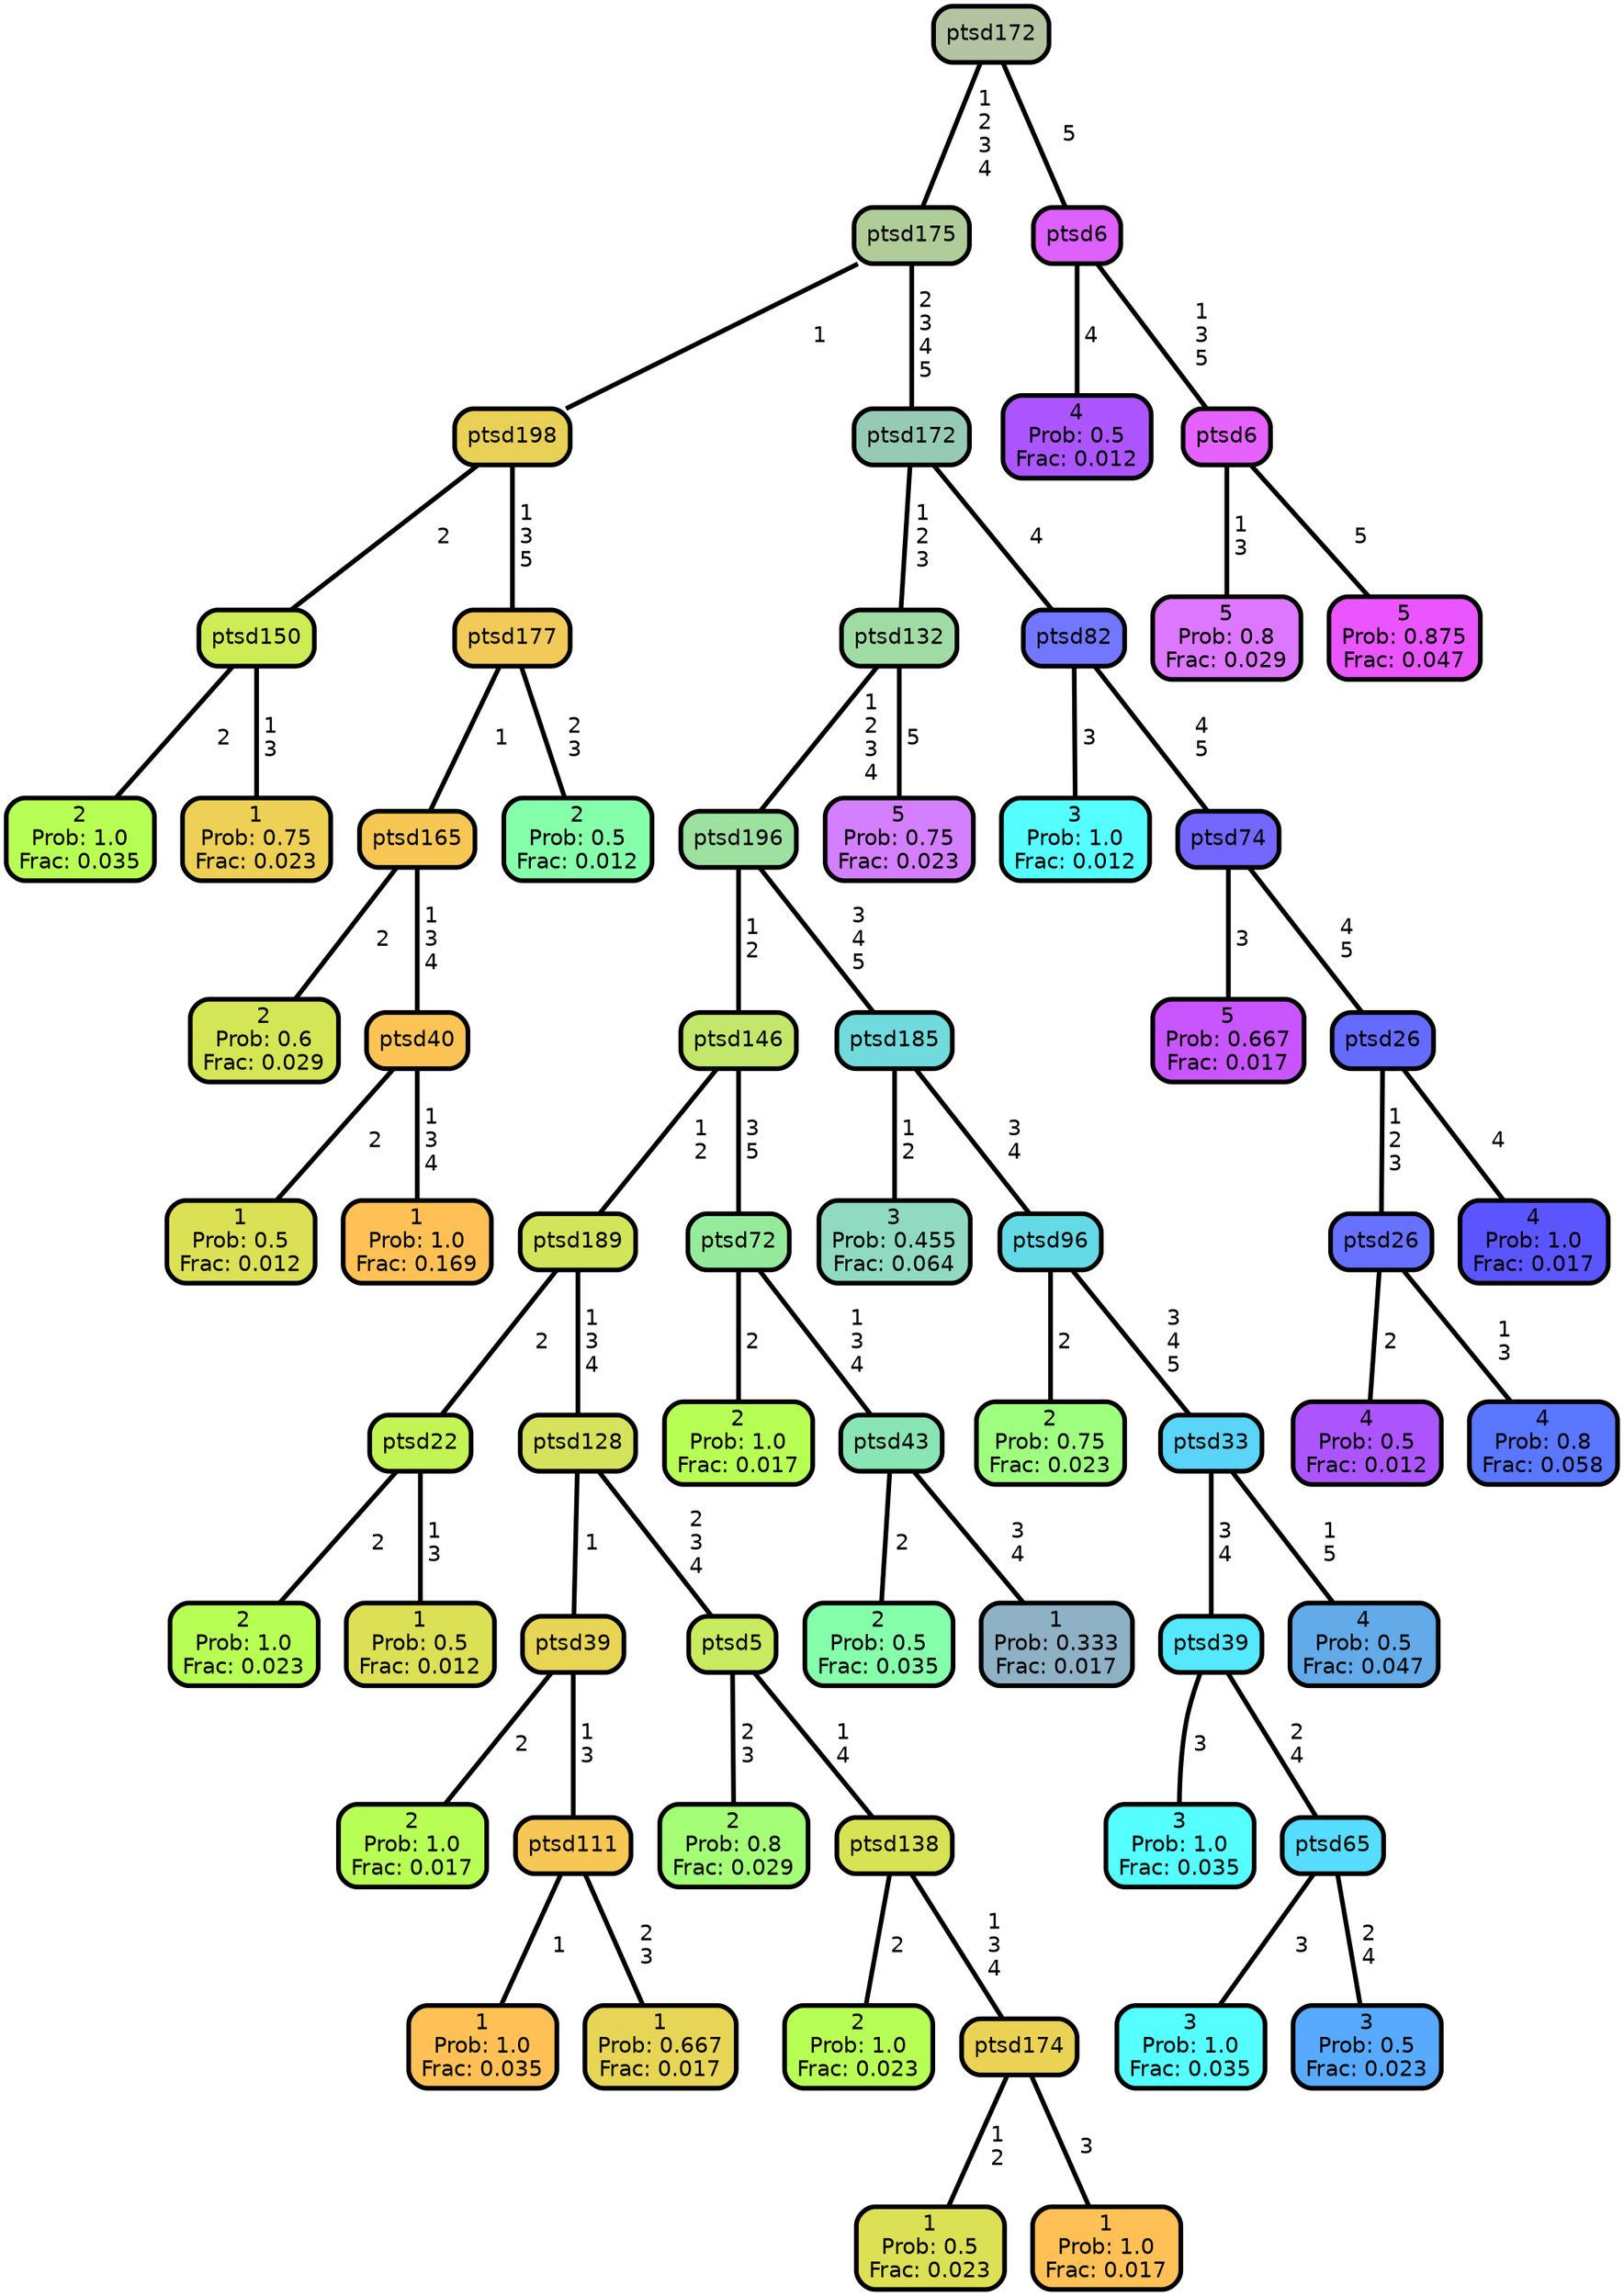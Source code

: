 graph Tree {
node [shape=box, style="filled, rounded",color="black",penwidth="3",fontcolor="black",                 fontname=helvetica] ;
graph [ranksep="0 equally", splines=straight,                 bgcolor=transparent, dpi=200] ;
edge [fontname=helvetica, color=black] ;
0 [label="2
Prob: 1.0
Frac: 0.035", fillcolor="#b8ff55"] ;
1 [label="ptsd150", fillcolor="#cdec55"] ;
2 [label="1
Prob: 0.75
Frac: 0.023", fillcolor="#edd055"] ;
3 [label="ptsd198", fillcolor="#e9d158"] ;
4 [label="2
Prob: 0.6
Frac: 0.029", fillcolor="#d4e655"] ;
5 [label="ptsd165", fillcolor="#f7c755"] ;
6 [label="1
Prob: 0.5
Frac: 0.012", fillcolor="#dbe055"] ;
7 [label="ptsd40", fillcolor="#fcc355"] ;
8 [label="1
Prob: 1.0
Frac: 0.169", fillcolor="#ffc155"] ;
9 [label="ptsd177", fillcolor="#f1ca59"] ;
10 [label="2
Prob: 0.5
Frac: 0.012", fillcolor="#86ffaa"] ;
11 [label="ptsd175", fillcolor="#b0cc98"] ;
12 [label="2
Prob: 1.0
Frac: 0.023", fillcolor="#b8ff55"] ;
13 [label="ptsd22", fillcolor="#c3f455"] ;
14 [label="1
Prob: 0.5
Frac: 0.012", fillcolor="#dbe055"] ;
15 [label="ptsd189", fillcolor="#d2e55a"] ;
16 [label="2
Prob: 1.0
Frac: 0.017", fillcolor="#b8ff55"] ;
17 [label="ptsd39", fillcolor="#e7d555"] ;
18 [label="1
Prob: 1.0
Frac: 0.035", fillcolor="#ffc155"] ;
19 [label="ptsd111", fillcolor="#f7c755"] ;
20 [label="1
Prob: 0.667
Frac: 0.017", fillcolor="#e7d555"] ;
21 [label="ptsd128", fillcolor="#d5e25b"] ;
22 [label="2
Prob: 0.8
Frac: 0.029", fillcolor="#a4ff77"] ;
23 [label="ptsd5", fillcolor="#c8eb5f"] ;
24 [label="2
Prob: 1.0
Frac: 0.023", fillcolor="#b8ff55"] ;
25 [label="ptsd138", fillcolor="#d8e255"] ;
26 [label="1
Prob: 0.5
Frac: 0.023", fillcolor="#dbe055"] ;
27 [label="ptsd174", fillcolor="#ead255"] ;
28 [label="1
Prob: 1.0
Frac: 0.017", fillcolor="#ffc155"] ;
29 [label="ptsd146", fillcolor="#c2e76b"] ;
30 [label="2
Prob: 1.0
Frac: 0.017", fillcolor="#b8ff55"] ;
31 [label="ptsd72", fillcolor="#95eb9b"] ;
32 [label="2
Prob: 0.5
Frac: 0.035", fillcolor="#86ffaa"] ;
33 [label="ptsd43", fillcolor="#89e5b3"] ;
34 [label="1
Prob: 0.333
Frac: 0.017", fillcolor="#8fb1c6"] ;
35 [label="ptsd196", fillcolor="#9ce19f"] ;
36 [label="3
Prob: 0.455
Frac: 0.064", fillcolor="#8fdac1"] ;
37 [label="ptsd185", fillcolor="#70dadc"] ;
38 [label="2
Prob: 0.75
Frac: 0.023", fillcolor="#9fff7f"] ;
39 [label="ptsd96", fillcolor="#64dae6"] ;
40 [label="3
Prob: 1.0
Frac: 0.035", fillcolor="#55ffff"] ;
41 [label="ptsd39", fillcolor="#55e9ff"] ;
42 [label="3
Prob: 1.0
Frac: 0.035", fillcolor="#55ffff"] ;
43 [label="ptsd65", fillcolor="#56ddff"] ;
44 [label="3
Prob: 0.5
Frac: 0.023", fillcolor="#57aaff"] ;
45 [label="ptsd33", fillcolor="#5ad4f7"] ;
46 [label="4
Prob: 0.5
Frac: 0.047", fillcolor="#63aae9"] ;
47 [label="ptsd132", fillcolor="#9fdca3"] ;
48 [label="5
Prob: 0.75
Frac: 0.023", fillcolor="#d47fff"] ;
49 [label="ptsd172", fillcolor="#96cab4"] ;
50 [label="3
Prob: 1.0
Frac: 0.012", fillcolor="#55ffff"] ;
51 [label="ptsd82", fillcolor="#7177ff"] ;
52 [label="5
Prob: 0.667
Frac: 0.017", fillcolor="#c855ff"] ;
53 [label="ptsd74", fillcolor="#7467ff"] ;
54 [label="4
Prob: 0.5
Frac: 0.012", fillcolor="#ac55ff"] ;
55 [label="ptsd26", fillcolor="#6671ff"] ;
56 [label="4
Prob: 0.8
Frac: 0.058", fillcolor="#5977ff"] ;
57 [label="ptsd26", fillcolor="#646bff"] ;
58 [label="4
Prob: 1.0
Frac: 0.017", fillcolor="#5a55ff"] ;
59 [label="ptsd172", fillcolor="#b4c3a1"] ;
60 [label="4
Prob: 0.5
Frac: 0.012", fillcolor="#ac55ff"] ;
61 [label="ptsd6", fillcolor="#dd60ff"] ;
62 [label="5
Prob: 0.8
Frac: 0.029", fillcolor="#dd77ff"] ;
63 [label="ptsd6", fillcolor="#e562ff"] ;
64 [label="5
Prob: 0.875
Frac: 0.047", fillcolor="#ea55ff"] ;
1 -- 0 [label=" 2",penwidth=3] ;
1 -- 2 [label=" 1\n 3",penwidth=3] ;
3 -- 1 [label=" 2",penwidth=3] ;
3 -- 9 [label=" 1\n 3\n 5",penwidth=3] ;
5 -- 4 [label=" 2",penwidth=3] ;
5 -- 7 [label=" 1\n 3\n 4",penwidth=3] ;
7 -- 6 [label=" 2",penwidth=3] ;
7 -- 8 [label=" 1\n 3\n 4",penwidth=3] ;
9 -- 5 [label=" 1",penwidth=3] ;
9 -- 10 [label=" 2\n 3",penwidth=3] ;
11 -- 3 [label=" 1",penwidth=3] ;
11 -- 49 [label=" 2\n 3\n 4\n 5",penwidth=3] ;
13 -- 12 [label=" 2",penwidth=3] ;
13 -- 14 [label=" 1\n 3",penwidth=3] ;
15 -- 13 [label=" 2",penwidth=3] ;
15 -- 21 [label=" 1\n 3\n 4",penwidth=3] ;
17 -- 16 [label=" 2",penwidth=3] ;
17 -- 19 [label=" 1\n 3",penwidth=3] ;
19 -- 18 [label=" 1",penwidth=3] ;
19 -- 20 [label=" 2\n 3",penwidth=3] ;
21 -- 17 [label=" 1",penwidth=3] ;
21 -- 23 [label=" 2\n 3\n 4",penwidth=3] ;
23 -- 22 [label=" 2\n 3",penwidth=3] ;
23 -- 25 [label=" 1\n 4",penwidth=3] ;
25 -- 24 [label=" 2",penwidth=3] ;
25 -- 27 [label=" 1\n 3\n 4",penwidth=3] ;
27 -- 26 [label=" 1\n 2",penwidth=3] ;
27 -- 28 [label=" 3",penwidth=3] ;
29 -- 15 [label=" 1\n 2",penwidth=3] ;
29 -- 31 [label=" 3\n 5",penwidth=3] ;
31 -- 30 [label=" 2",penwidth=3] ;
31 -- 33 [label=" 1\n 3\n 4",penwidth=3] ;
33 -- 32 [label=" 2",penwidth=3] ;
33 -- 34 [label=" 3\n 4",penwidth=3] ;
35 -- 29 [label=" 1\n 2",penwidth=3] ;
35 -- 37 [label=" 3\n 4\n 5",penwidth=3] ;
37 -- 36 [label=" 1\n 2",penwidth=3] ;
37 -- 39 [label=" 3\n 4",penwidth=3] ;
39 -- 38 [label=" 2",penwidth=3] ;
39 -- 45 [label=" 3\n 4\n 5",penwidth=3] ;
41 -- 40 [label=" 3",penwidth=3] ;
41 -- 43 [label=" 2\n 4",penwidth=3] ;
43 -- 42 [label=" 3",penwidth=3] ;
43 -- 44 [label=" 2\n 4",penwidth=3] ;
45 -- 41 [label=" 3\n 4",penwidth=3] ;
45 -- 46 [label=" 1\n 5",penwidth=3] ;
47 -- 35 [label=" 1\n 2\n 3\n 4",penwidth=3] ;
47 -- 48 [label=" 5",penwidth=3] ;
49 -- 47 [label=" 1\n 2\n 3",penwidth=3] ;
49 -- 51 [label=" 4",penwidth=3] ;
51 -- 50 [label=" 3",penwidth=3] ;
51 -- 53 [label=" 4\n 5",penwidth=3] ;
53 -- 52 [label=" 3",penwidth=3] ;
53 -- 57 [label=" 4\n 5",penwidth=3] ;
55 -- 54 [label=" 2",penwidth=3] ;
55 -- 56 [label=" 1\n 3",penwidth=3] ;
57 -- 55 [label=" 1\n 2\n 3",penwidth=3] ;
57 -- 58 [label=" 4",penwidth=3] ;
59 -- 11 [label=" 1\n 2\n 3\n 4",penwidth=3] ;
59 -- 61 [label=" 5",penwidth=3] ;
61 -- 60 [label=" 4",penwidth=3] ;
61 -- 63 [label=" 1\n 3\n 5",penwidth=3] ;
63 -- 62 [label=" 1\n 3",penwidth=3] ;
63 -- 64 [label=" 5",penwidth=3] ;
{rank = same;}}